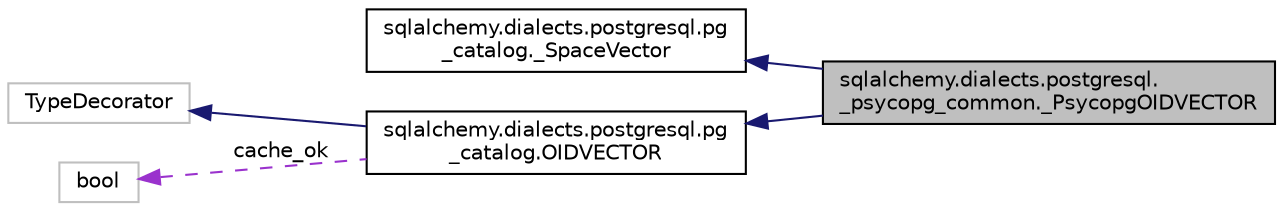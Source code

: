 digraph "sqlalchemy.dialects.postgresql._psycopg_common._PsycopgOIDVECTOR"
{
 // LATEX_PDF_SIZE
  edge [fontname="Helvetica",fontsize="10",labelfontname="Helvetica",labelfontsize="10"];
  node [fontname="Helvetica",fontsize="10",shape=record];
  rankdir="LR";
  Node1 [label="sqlalchemy.dialects.postgresql.\l_psycopg_common._PsycopgOIDVECTOR",height=0.2,width=0.4,color="black", fillcolor="grey75", style="filled", fontcolor="black",tooltip=" "];
  Node2 -> Node1 [dir="back",color="midnightblue",fontsize="10",style="solid",fontname="Helvetica"];
  Node2 [label="sqlalchemy.dialects.postgresql.pg\l_catalog._SpaceVector",height=0.2,width=0.4,color="black", fillcolor="white", style="filled",URL="$classsqlalchemy_1_1dialects_1_1postgresql_1_1pg__catalog_1_1__SpaceVector.html",tooltip=" "];
  Node3 -> Node1 [dir="back",color="midnightblue",fontsize="10",style="solid",fontname="Helvetica"];
  Node3 [label="sqlalchemy.dialects.postgresql.pg\l_catalog.OIDVECTOR",height=0.2,width=0.4,color="black", fillcolor="white", style="filled",URL="$classsqlalchemy_1_1dialects_1_1postgresql_1_1pg__catalog_1_1OIDVECTOR.html",tooltip=" "];
  Node4 -> Node3 [dir="back",color="midnightblue",fontsize="10",style="solid",fontname="Helvetica"];
  Node4 [label="TypeDecorator",height=0.2,width=0.4,color="grey75", fillcolor="white", style="filled",tooltip=" "];
  Node5 -> Node3 [dir="back",color="darkorchid3",fontsize="10",style="dashed",label=" cache_ok" ,fontname="Helvetica"];
  Node5 [label="bool",height=0.2,width=0.4,color="grey75", fillcolor="white", style="filled",tooltip=" "];
}
